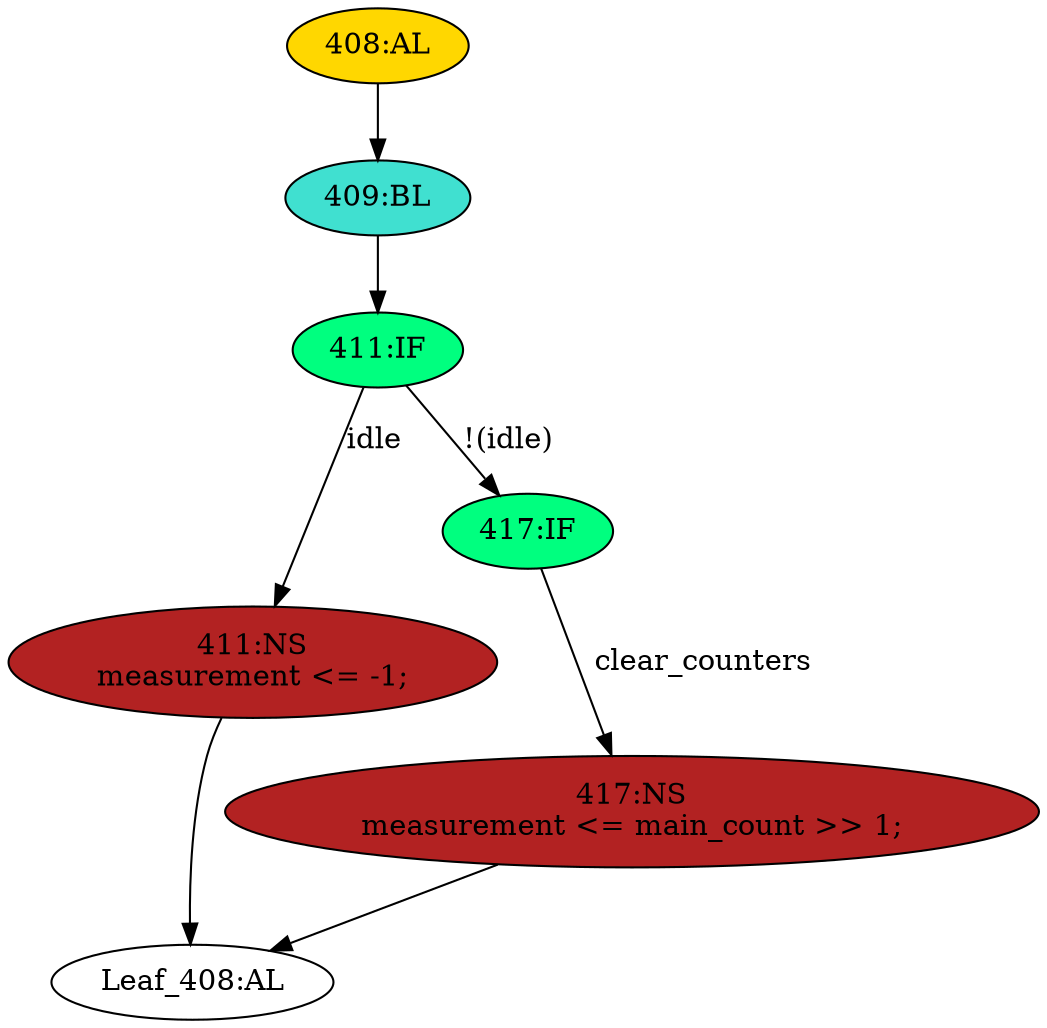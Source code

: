 strict digraph "" {
	node [label="\N"];
	"411:IF"	 [ast="<pyverilog.vparser.ast.IfStatement object at 0x7f788174e310>",
		fillcolor=springgreen,
		label="411:IF",
		statements="[]",
		style=filled,
		typ=IfStatement];
	"411:NS"	 [ast="<pyverilog.vparser.ast.NonblockingSubstitution object at 0x7f788174e690>",
		fillcolor=firebrick,
		label="411:NS
measurement <= -1;",
		statements="[<pyverilog.vparser.ast.NonblockingSubstitution object at 0x7f788174e690>]",
		style=filled,
		typ=NonblockingSubstitution];
	"411:IF" -> "411:NS"	 [cond="['idle']",
		label=idle,
		lineno=411];
	"417:IF"	 [ast="<pyverilog.vparser.ast.IfStatement object at 0x7f788174e390>",
		fillcolor=springgreen,
		label="417:IF",
		statements="[]",
		style=filled,
		typ=IfStatement];
	"411:IF" -> "417:IF"	 [cond="['idle']",
		label="!(idle)",
		lineno=411];
	"409:BL"	 [ast="<pyverilog.vparser.ast.Block object at 0x7f788174e890>",
		fillcolor=turquoise,
		label="409:BL",
		statements="[]",
		style=filled,
		typ=Block];
	"409:BL" -> "411:IF"	 [cond="[]",
		lineno=None];
	"Leaf_408:AL"	 [def_var="['measurement']",
		label="Leaf_408:AL"];
	"411:NS" -> "Leaf_408:AL"	 [cond="[]",
		lineno=None];
	"408:AL"	 [ast="<pyverilog.vparser.ast.Always object at 0x7f788174e8d0>",
		clk_sens=True,
		fillcolor=gold,
		label="408:AL",
		sens="['clk_i', 'idle']",
		statements="[]",
		style=filled,
		typ=Always,
		use_var="['idle', 'clear_counters', 'main_count']"];
	"408:AL" -> "409:BL"	 [cond="[]",
		lineno=None];
	"417:NS"	 [ast="<pyverilog.vparser.ast.NonblockingSubstitution object at 0x7f788174e410>",
		fillcolor=firebrick,
		label="417:NS
measurement <= main_count >> 1;",
		statements="[<pyverilog.vparser.ast.NonblockingSubstitution object at 0x7f788174e410>]",
		style=filled,
		typ=NonblockingSubstitution];
	"417:IF" -> "417:NS"	 [cond="['clear_counters']",
		label=clear_counters,
		lineno=417];
	"417:NS" -> "Leaf_408:AL"	 [cond="[]",
		lineno=None];
}
